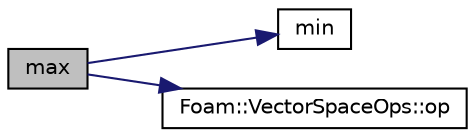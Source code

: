 digraph "max"
{
  bgcolor="transparent";
  edge [fontname="Helvetica",fontsize="10",labelfontname="Helvetica",labelfontsize="10"];
  node [fontname="Helvetica",fontsize="10",shape=record];
  rankdir="LR";
  Node142750 [label="max",height=0.2,width=0.4,color="black", fillcolor="grey75", style="filled", fontcolor="black"];
  Node142750 -> Node142751 [color="midnightblue",fontsize="10",style="solid",fontname="Helvetica"];
  Node142751 [label="min",height=0.2,width=0.4,color="black",URL="$a21851.html#a253e112ad2d56d96230ff39ea7f442dc"];
  Node142750 -> Node142752 [color="midnightblue",fontsize="10",style="solid",fontname="Helvetica"];
  Node142752 [label="Foam::VectorSpaceOps::op",height=0.2,width=0.4,color="black",URL="$a29821.html#aef2a46a017ad4534c0bc7f167f9d3ed4"];
}

